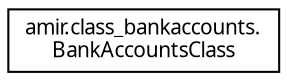 digraph "Graphical Class Hierarchy"
{
 // LATEX_PDF_SIZE
  edge [fontname="FreeSans.ttf",fontsize="10",labelfontname="FreeSans.ttf",labelfontsize="10"];
  node [fontname="FreeSans.ttf",fontsize="10",shape=record];
  rankdir="LR";
  Node0 [label="amir.class_bankaccounts.\lBankAccountsClass",height=0.2,width=0.4,color="black", fillcolor="white", style="filled",URL="$classamir_1_1class__bankaccounts_1_1_bank_accounts_class.html",tooltip=" "];
}
